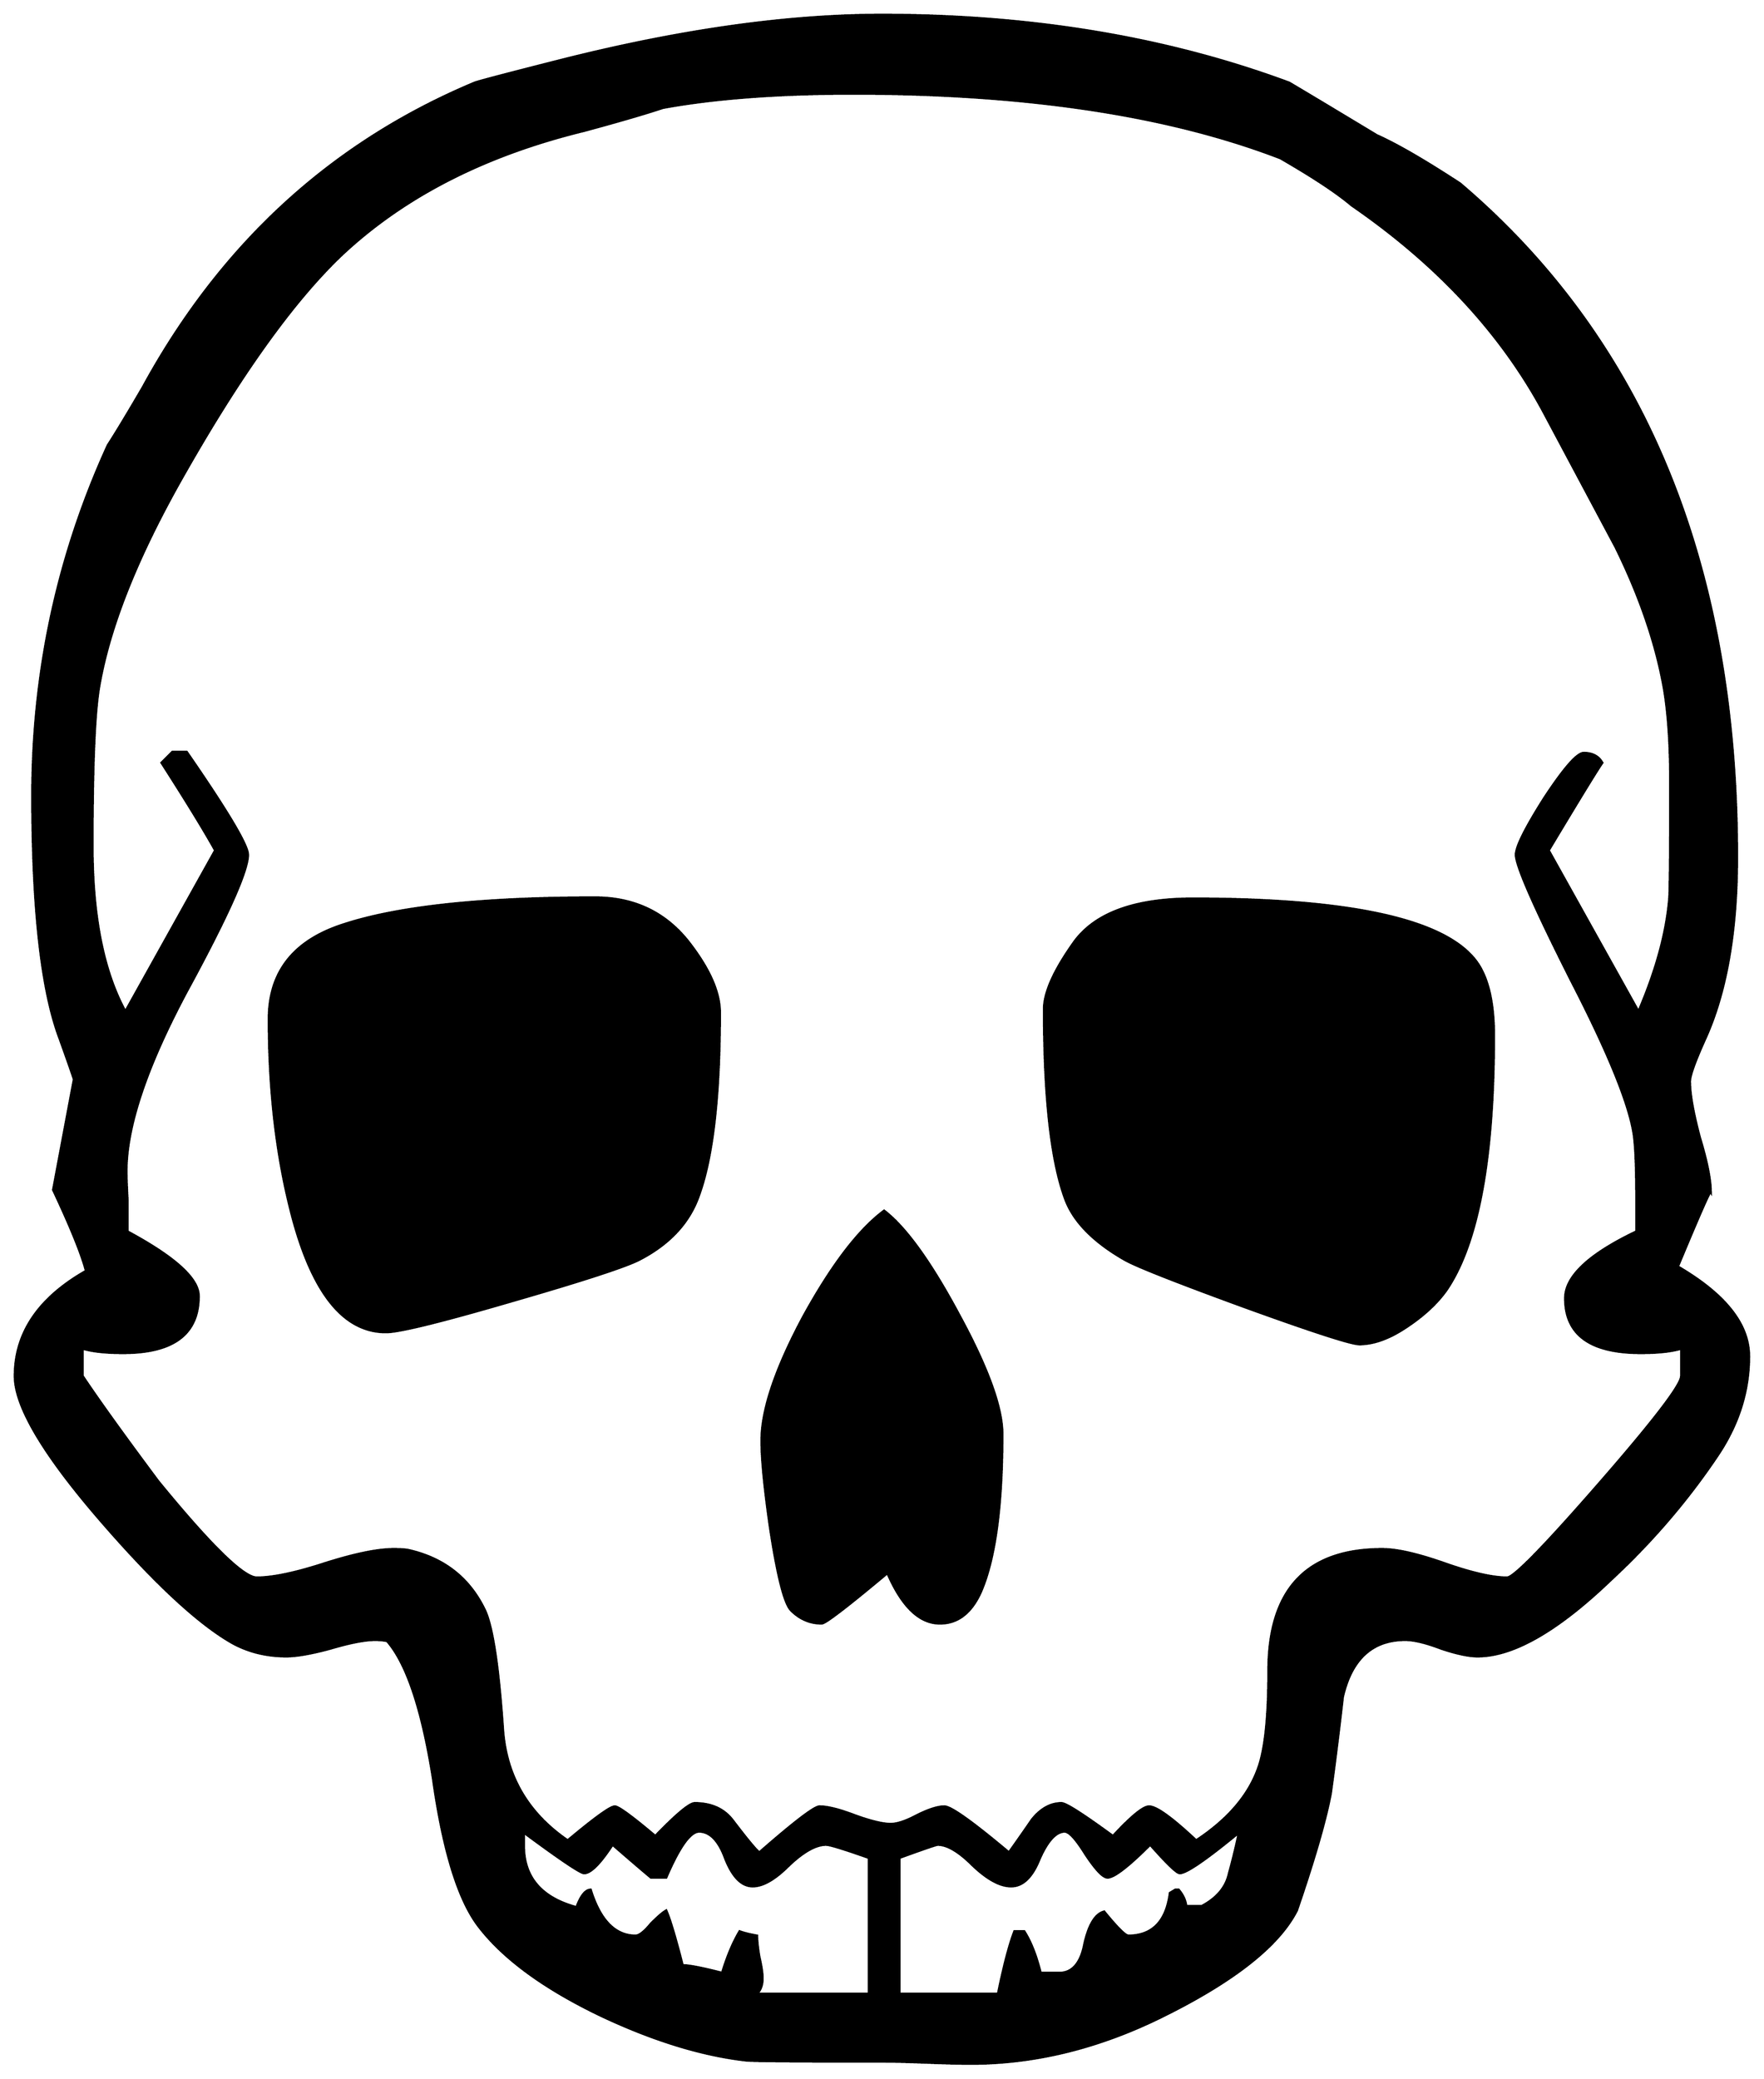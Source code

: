 


\begin{tikzpicture}[y=0.80pt, x=0.80pt, yscale=-1.0, xscale=1.0, inner sep=0pt, outer sep=0pt]
\begin{scope}[shift={(100.0,1706.0)},nonzero rule]
  \path[draw=.,fill=.,line width=1.600pt] (1666.0,-293.0) ..
    controls (1666.0,-261.0) and (1656.333,-230.667) ..
    (1637.0,-202.0) .. controls (1609.667,-161.333) and
    (1577.333,-123.667) .. (1540.0,-89.0) .. controls (1491.333,-42.333)
    and (1450.667,-19.0) .. (1418.0,-19.0) .. controls
    (1410.0,-19.0) and (1399.0,-21.333) .. (1385.0,-26.0) ..
    controls (1371.0,-31.333) and (1360.0,-34.0) .. (1352.0,-34.0)
    .. controls (1322.0,-34.0) and (1303.0,-16.667) ..
    (1295.0,18.0) .. controls (1291.667,47.333) and (1288.0,76.667) ..
    (1284.0,106.0) .. controls (1279.333,130.667) and (1269.0,166.333)
    .. (1253.0,213.0) .. controls (1236.333,245.667) and
    (1194.667,278.333) .. (1128.0,311.0) .. controls (1070.667,339.0)
    and (1013.0,353.0) .. (955.0,353.0) .. controls
    (946.333,353.0) and (933.0,352.667) .. (915.0,352.0) .. controls
    (897.667,351.333) and (884.667,351.0) .. (876.0,351.0) .. controls
    (798.0,351.0) and (756.0,350.667) .. (750.0,350.0) .. controls
    (709.333,345.333) and (665.0,331.667) .. (617.0,309.0) .. controls
    (565.667,284.333) and (528.667,257.333) .. (506.0,228.0) .. controls
    (487.333,204.0) and (473.333,159.0) .. (464.0,93.0) .. controls
    (454.0,29.667) and (440.0,-12.333) .. (422.0,-33.0) .. controls
    (418.667,-33.667) and (415.0,-34.0) .. (411.0,-34.0) .. controls
    (401.667,-34.0) and (388.0,-31.333) .. (370.0,-26.0) .. controls
    (352.667,-21.333) and (339.333,-19.0) .. (330.0,-19.0) .. controls
    (312.0,-19.0) and (295.667,-23.0) .. (281.0,-31.0) .. controls
    (250.333,-48.333) and (210.667,-85.0) .. (162.0,-141.0) ..
    controls (108.667,-202.333) and (82.0,-247.0) .. (82.0,-275.0)
    .. controls (82.0,-314.333) and (103.667,-346.333) ..
    (147.0,-371.0) .. controls (143.0,-386.333) and (133.0,-411.0)
    .. (117.0,-445.0) -- (136.0,-546.0) .. controls
    (133.333,-554.0) and (129.0,-566.333) .. (123.0,-583.0) ..
    controls (106.333,-627.0) and (98.0,-701.0) .. (98.0,-805.0)
    .. controls (98.0,-917.667) and (121.0,-1024.333) ..
    (167.0,-1125.0) .. controls (174.333,-1136.333) and
    (185.0,-1154.0) .. (199.0,-1178.0) .. controls
    (270.333,-1308.667) and (371.333,-1401.333) .. (502.0,-1456.0) ..
    controls (505.333,-1457.333) and (532.0,-1464.333) ..
    (582.0,-1477.0) .. controls (690.667,-1504.333) and
    (788.0,-1518.0) .. (874.0,-1518.0) .. controls
    (1010.667,-1518.0) and (1134.667,-1497.333) .. (1246.0,-1456.0) ..
    controls (1264.0,-1445.333) and (1290.667,-1429.333) ..
    (1326.0,-1408.0) .. controls (1344.0,-1400.0) and
    (1369.333,-1385.333) .. (1402.0,-1364.0) .. controls
    (1570.667,-1220.667) and (1655.0,-1015.667) .. (1655.0,-749.0) ..
    controls (1655.0,-681.0) and (1645.333,-625.667) ..
    (1626.0,-583.0) .. controls (1616.667,-562.333) and
    (1612.0,-549.333) .. (1612.0,-544.0) .. controls
    (1612.0,-532.667) and (1615.0,-515.667) .. (1621.0,-493.0) ..
    controls (1627.667,-471.0) and (1631.0,-454.333) ..
    (1631.0,-443.0) .. controls (1631.0,-445.667) and
    (1621.0,-423.0) .. (1601.0,-375.0) .. controls
    (1644.333,-349.667) and (1666.0,-322.333) .. (1666.0,-293.0) --
    cycle(1604.0,-275.0) -- (1604.0,-300.0) .. controls
    (1595.333,-297.333) and (1583.0,-296.0) .. (1567.0,-296.0) ..
    controls (1521.0,-296.0) and (1498.0,-312.667) ..
    (1498.0,-346.0) .. controls (1498.0,-366.0) and
    (1519.667,-386.333) .. (1563.0,-407.0) -- (1563.0,-437.0) ..
    controls (1563.0,-463.0) and (1562.333,-481.667) ..
    (1561.0,-493.0) .. controls (1557.667,-520.333) and
    (1538.667,-567.667) .. (1504.0,-635.0) .. controls
    (1470.0,-702.333) and (1453.0,-741.0) .. (1453.0,-751.0) ..
    controls (1453.0,-758.333) and (1461.667,-775.667) ..
    (1479.0,-803.0) .. controls (1497.0,-830.333) and
    (1509.0,-844.0) .. (1515.0,-844.0) .. controls
    (1523.0,-844.0) and (1528.667,-841.0) .. (1532.0,-835.0) ..
    controls (1527.333,-828.333) and (1511.0,-801.667) ..
    (1483.0,-755.0) -- (1565.0,-608.0) .. controls
    (1581.0,-645.333) and (1590.333,-679.333) .. (1593.0,-710.0) ..
    controls (1593.667,-716.0) and (1594.0,-751.333) ..
    (1594.0,-816.0) .. controls (1594.0,-852.0) and
    (1592.0,-881.333) .. (1588.0,-904.0) .. controls
    (1580.667,-944.667) and (1566.0,-987.333) .. (1544.0,-1032.0) ..
    controls (1522.667,-1072.0) and (1501.333,-1112.0) ..
    (1480.0,-1152.0) .. controls (1441.333,-1225.333) and
    (1382.333,-1289.333) .. (1303.0,-1344.0) .. controls
    (1289.667,-1355.333) and (1268.0,-1369.667) .. (1238.0,-1387.0) ..
    controls (1136.0,-1426.333) and (1006.0,-1446.0) ..
    (848.0,-1446.0) .. controls (779.333,-1446.0) and
    (721.333,-1441.667) .. (674.0,-1433.0) .. controls
    (658.0,-1427.667) and (634.0,-1420.667) .. (602.0,-1412.0) ..
    controls (512.0,-1390.0) and (438.667,-1352.667) ..
    (382.0,-1300.0) .. controls (338.0,-1258.667) and
    (289.667,-1191.667) .. (237.0,-1099.0) .. controls
    (194.333,-1024.333) and (168.333,-959.333) .. (159.0,-904.0) ..
    controls (155.0,-880.667) and (153.0,-832.333) .. (153.0,-759.0)
    .. controls (153.0,-695.0) and (163.0,-644.667) ..
    (183.0,-608.0) -- (265.0,-755.0) .. controls (255.0,-773.0)
    and (238.667,-799.667) .. (216.0,-835.0) -- (226.0,-845.0) --
    (239.0,-845.0) .. controls (276.333,-791.0) and (295.0,-759.667)
    .. (295.0,-751.0) .. controls (295.0,-736.333) and
    (276.333,-694.667) .. (239.0,-626.0) .. controls (202.333,-557.333)
    and (184.0,-502.667) .. (184.0,-462.0) .. controls
    (184.0,-456.667) and (184.333,-447.667) .. (185.0,-435.0) ..
    controls (185.0,-423.0) and (185.0,-413.667) .. (185.0,-407.0)
    .. controls (228.333,-383.667) and (250.0,-364.0) ..
    (250.0,-348.0) .. controls (250.0,-313.333) and (227.0,-296.0)
    .. (181.0,-296.0) .. controls (165.0,-296.0) and
    (152.667,-297.333) .. (144.0,-300.0) -- (144.0,-275.0) ..
    controls (158.667,-253.0) and (181.667,-221.0) .. (213.0,-179.0)
    .. controls (261.0,-120.333) and (291.0,-91.0) ..
    (303.0,-91.0) .. controls (317.667,-91.0) and (338.333,-95.333) ..
    (365.0,-104.0) .. controls (392.333,-112.667) and (413.333,-117.0)
    .. (428.0,-117.0) .. controls (434.667,-117.0) and
    (439.333,-116.667) .. (442.0,-116.0) .. controls (474.0,-108.667)
    and (497.0,-90.667) .. (511.0,-62.0) .. controls (518.333,-47.333)
    and (524.0,-10.333) .. (528.0,49.0) .. controls (531.333,91.0)
    and (551.0,124.333) .. (587.0,149.0) .. controls (611.667,128.333)
    and (626.0,118.0) .. (630.0,118.0) .. controls (633.333,118.0)
    and (645.667,127.0) .. (667.0,145.0) .. controls (686.333,125.0)
    and (698.333,115.0) .. (703.0,115.0) .. controls (718.333,115.0)
    and (730.0,120.333) .. (738.0,131.0) .. controls (750.667,147.667)
    and (758.667,157.333) .. (762.0,160.0) .. controls (794.0,132.0)
    and (812.333,118.0) .. (817.0,118.0) .. controls (824.333,118.0)
    and (835.0,120.667) .. (849.0,126.0) .. controls (863.667,131.333)
    and (874.667,134.0) .. (882.0,134.0) .. controls (888.0,134.0)
    and (896.0,131.333) .. (906.0,126.0) .. controls (916.667,120.667)
    and (925.0,118.0) .. (931.0,118.0) .. controls (937.0,118.0)
    and (956.667,132.0) .. (990.0,160.0) .. controls (996.667,150.667)
    and (1003.667,140.667) .. (1011.0,130.0) .. controls
    (1019.0,120.0) and (1028.0,115.0) .. (1038.0,115.0) ..
    controls (1042.0,115.0) and (1057.667,125.0) .. (1085.0,145.0)
    .. controls (1101.667,127.0) and (1112.667,118.0) ..
    (1118.0,118.0) .. controls (1124.667,118.0) and (1139.0,128.333)
    .. (1161.0,149.0) .. controls (1190.333,129.667) and
    (1209.333,107.333) .. (1218.0,82.0) .. controls (1224.0,64.667)
    and (1227.0,35.333) .. (1227.0,-6.0) .. controls
    (1227.0,-80.0) and (1261.667,-117.0) .. (1331.0,-117.0) ..
    controls (1344.333,-117.0) and (1363.333,-112.667) ..
    (1388.0,-104.0) .. controls (1412.667,-95.333) and
    (1431.667,-91.0) .. (1445.0,-91.0) .. controls (1451.0,-91.0)
    and (1479.0,-119.667) .. (1529.0,-177.0) .. controls
    (1579.0,-234.333) and (1604.0,-267.0) .. (1604.0,-275.0) --
    cycle(1200.0,142.0) .. controls (1170.0,166.667) and
    (1152.0,179.0) .. (1146.0,179.0) .. controls (1143.333,179.0)
    and (1134.333,170.333) .. (1119.0,153.0) .. controls
    (1099.0,173.0) and (1086.0,183.0) .. (1080.0,183.0) ..
    controls (1076.0,183.0) and (1069.333,176.0) .. (1060.0,162.0)
    .. controls (1051.333,148.0) and (1045.0,141.0) ..
    (1041.0,141.0) .. controls (1033.0,141.0) and (1025.333,149.333)
    .. (1018.0,166.0) .. controls (1011.333,182.667) and
    (1002.667,191.0) .. (992.0,191.0) .. controls (982.0,191.0)
    and (970.333,184.667) .. (957.0,172.0) .. controls (944.333,159.333)
    and (933.667,153.0) .. (925.0,153.0) .. controls (923.667,153.0)
    and (912.0,157.0) .. (890.0,165.0) -- (890.0,289.0) --
    (980.0,289.0) .. controls (985.333,263.0) and (990.333,244.0) ..
    (995.0,232.0) -- (1004.0,232.0) .. controls (1010.0,241.333)
    and (1015.0,254.0) .. (1019.0,270.0) -- (1036.0,270.0) ..
    controls (1048.0,270.0) and (1055.667,261.0) .. (1059.0,243.0)
    .. controls (1063.0,225.667) and (1069.0,216.0) ..
    (1077.0,214.0) .. controls (1089.0,228.667) and (1096.333,236.0)
    .. (1099.0,236.0) .. controls (1121.0,236.0) and
    (1133.667,223.0) .. (1137.0,197.0) -- (1142.0,194.0) --
    (1145.0,194.0) .. controls (1149.0,198.667) and (1151.333,203.667)
    .. (1152.0,209.0) -- (1166.0,209.0) .. controls
    (1180.0,201.667) and (1188.333,191.667) .. (1191.0,179.0) ..
    controls (1194.333,167.0) and (1197.333,154.667) .. (1200.0,142.0)
    -- cycle(862.0,289.0) -- (862.0,165.0) .. controls
    (839.333,157.0) and (826.333,153.0) .. (823.0,153.0) .. controls
    (813.667,153.0) and (802.333,159.333) .. (789.0,172.0) .. controls
    (776.333,184.667) and (765.333,191.0) .. (756.0,191.0) .. controls
    (746.0,191.0) and (737.667,182.667) .. (731.0,166.0) .. controls
    (725.0,149.333) and (717.0,141.0) .. (707.0,141.0) .. controls
    (699.0,141.0) and (689.0,155.0) .. (677.0,183.0) --
    (663.0,183.0) .. controls (655.0,176.333) and (643.333,166.333) ..
    (628.0,153.0) .. controls (616.667,170.333) and (608.0,179.0) ..
    (602.0,179.0) .. controls (598.667,179.0) and (580.333,166.667) ..
    (547.0,142.0) -- (547.0,154.0) .. controls (547.0,182.667) and
    (563.0,201.333) .. (595.0,210.0) .. controls (599.0,199.333) and
    (603.333,194.0) .. (608.0,194.0) .. controls (616.667,222.0) and
    (630.333,236.0) .. (649.0,236.0) .. controls (652.333,236.0) and
    (657.0,232.333) .. (663.0,225.0) .. controls (669.667,218.333) and
    (674.333,214.333) .. (677.0,213.0) .. controls (680.333,220.333) and
    (685.333,237.0) .. (692.0,263.0) .. controls (698.0,263.0) and
    (710.0,265.333) .. (728.0,270.0) .. controls (732.667,254.667) and
    (738.0,242.0) .. (744.0,232.0) .. controls (747.333,233.333) and
    (752.667,234.667) .. (760.0,236.0) .. controls (760.0,240.667) and
    (760.667,247.0) .. (762.0,255.0) .. controls (764.0,263.667) and
    (765.0,270.333) .. (765.0,275.0) .. controls (765.0,281.0) and
    (763.333,285.667) .. (760.0,289.0) -- (862.0,289.0) --
    cycle(1433.0,-586.0) .. controls (1433.0,-474.0) and
    (1418.667,-396.667) .. (1390.0,-354.0) .. controls
    (1380.667,-340.667) and (1367.0,-328.333) .. (1349.0,-317.0) ..
    controls (1335.0,-308.333) and (1322.0,-304.0) ..
    (1310.0,-304.0) .. controls (1302.667,-304.0) and
    (1267.667,-315.333) .. (1205.0,-338.0) .. controls
    (1143.0,-360.667) and (1106.667,-375.0) .. (1096.0,-381.0) ..
    controls (1068.0,-397.0) and (1050.0,-415.0) ..
    (1042.0,-435.0) .. controls (1028.667,-469.667) and
    (1022.0,-528.0) .. (1022.0,-610.0) .. controls
    (1022.0,-625.333) and (1031.333,-646.0) .. (1050.0,-672.0) ..
    controls (1069.333,-698.0) and (1105.333,-711.0) ..
    (1158.0,-711.0) .. controls (1308.0,-711.0) and
    (1395.333,-690.333) .. (1420.0,-649.0) .. controls
    (1428.667,-634.333) and (1433.0,-613.333) .. (1433.0,-586.0) --
    cycle(984.0,-222.0) .. controls (984.0,-155.333) and
    (977.333,-107.0) .. (964.0,-77.0) .. controls (955.333,-58.333)
    and (943.0,-49.0) .. (927.0,-49.0) .. controls (908.333,-49.0)
    and (892.333,-64.333) .. (879.0,-95.0) .. controls (842.333,-64.333)
    and (822.333,-49.0) .. (819.0,-49.0) .. controls (808.333,-49.0)
    and (799.0,-53.0) .. (791.0,-61.0) .. controls (785.0,-67.0)
    and (778.667,-91.667) .. (772.0,-135.0) .. controls
    (766.667,-171.667) and (764.0,-198.667) .. (764.0,-216.0) ..
    controls (764.0,-244.0) and (776.667,-281.667) .. (802.0,-329.0)
    .. controls (828.0,-376.333) and (852.667,-408.667) ..
    (876.0,-426.0) .. controls (896.0,-410.667) and (919.0,-378.667)
    .. (945.0,-330.0) .. controls (971.0,-282.0) and
    (984.0,-246.0) .. (984.0,-222.0) -- cycle(726.0,-607.0) ..
    controls (726.0,-527.0) and (719.0,-469.667) .. (705.0,-435.0)
    .. controls (695.667,-412.333) and (678.0,-394.333) ..
    (652.0,-381.0) .. controls (638.667,-374.333) and (599.667,-361.667)
    .. (535.0,-343.0) .. controls (471.0,-324.333) and
    (433.0,-315.0) .. (421.0,-315.0) .. controls (381.0,-315.0)
    and (351.667,-353.333) .. (333.0,-430.0) .. controls
    (320.333,-481.333) and (314.0,-538.333) .. (314.0,-601.0) ..
    controls (314.0,-643.667) and (336.333,-672.333) .. (381.0,-687.0)
    .. controls (431.0,-703.667) and (508.0,-712.0) ..
    (612.0,-712.0) .. controls (647.333,-712.0) and (675.667,-698.667)
    .. (697.0,-672.0) .. controls (716.333,-647.333) and
    (726.0,-625.667) .. (726.0,-607.0) -- cycle;
\end{scope}

\end{tikzpicture}

